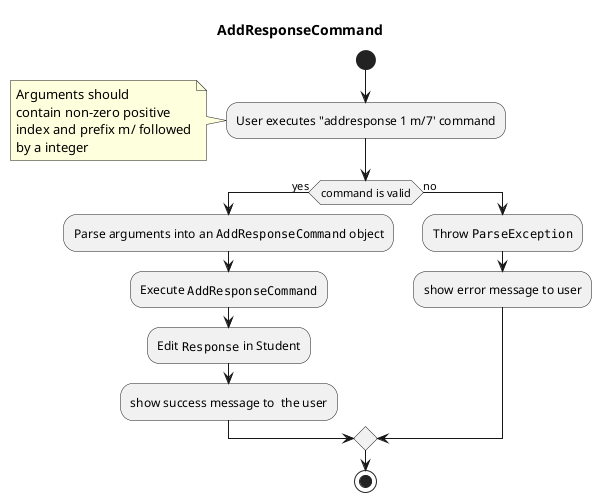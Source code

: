 @startuml
title AddResponseCommand

start
:User executes "addresponse 1 m/7' command;
note left
    Arguments should
    contain non-zero positive
    index and prefix m/ followed
    by a integer
end note

if (command is valid) then (yes)

    :Parse arguments into an ""AddResponseCommand"" object;

    :Execute ""AddResponseCommand"";

    :Edit ""Response"" in Student;

    :show success message to  the user;
else (no)
    :Throw ""ParseException"";

    :show error message to user;
endif

stop

@enduml
